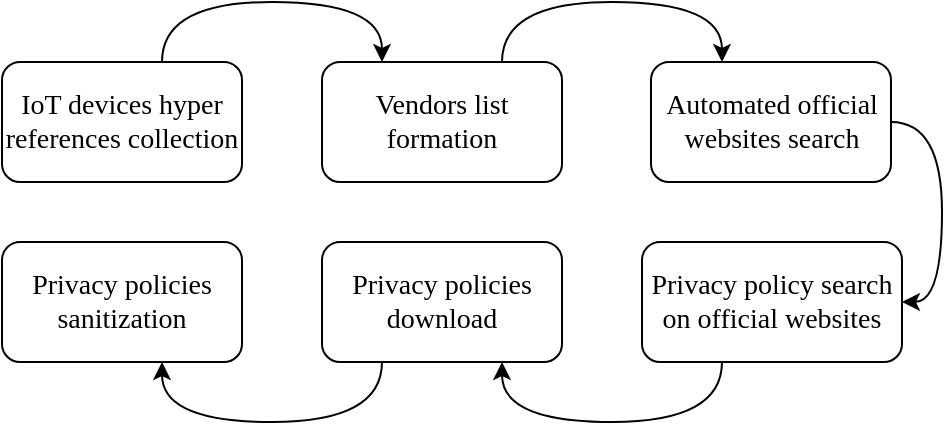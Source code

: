 <mxfile version="14.5.1" type="device" pages="2"><diagram id="frHxmO5NI08Qa2ZBJByv" name="pipeline"><mxGraphModel dx="1086" dy="806" grid="1" gridSize="10" guides="1" tooltips="1" connect="1" arrows="1" fold="1" page="1" pageScale="1" pageWidth="1169" pageHeight="827" math="0" shadow="0"><root><mxCell id="0"/><mxCell id="1" parent="0"/><mxCell id="HkxY0v3sqQZRduWxb61D-1" value="IoT devices hyper references collection" style="rounded=1;whiteSpace=wrap;html=1;fontFamily=Times New Roman;fontSize=14;" parent="1" vertex="1"><mxGeometry x="200" y="140" width="120" height="60" as="geometry"/></mxCell><mxCell id="HkxY0v3sqQZRduWxb61D-2" value="Vendors list formation" style="rounded=1;whiteSpace=wrap;html=1;fontFamily=Times New Roman;fontSize=14;" parent="1" vertex="1"><mxGeometry x="360" y="140" width="120" height="60" as="geometry"/></mxCell><mxCell id="HkxY0v3sqQZRduWxb61D-3" value="Automated official websites search" style="rounded=1;whiteSpace=wrap;html=1;fontFamily=Times New Roman;fontSize=14;" parent="1" vertex="1"><mxGeometry x="524.5" y="140" width="120" height="60" as="geometry"/></mxCell><mxCell id="HkxY0v3sqQZRduWxb61D-4" value="Privacy policies download" style="rounded=1;whiteSpace=wrap;html=1;fontFamily=Times New Roman;fontSize=14;" parent="1" vertex="1"><mxGeometry x="360" y="230" width="120" height="60" as="geometry"/></mxCell><mxCell id="HkxY0v3sqQZRduWxb61D-5" value="Privacy policy search on official websites" style="rounded=1;whiteSpace=wrap;html=1;fontFamily=Times New Roman;fontSize=14;" parent="1" vertex="1"><mxGeometry x="520" y="230" width="130" height="60" as="geometry"/></mxCell><mxCell id="HkxY0v3sqQZRduWxb61D-7" value="" style="endArrow=classic;html=1;edgeStyle=orthogonalEdgeStyle;curved=1;fontFamily=Times New Roman;fontSize=14;" parent="1" source="HkxY0v3sqQZRduWxb61D-5" target="HkxY0v3sqQZRduWxb61D-4" edge="1"><mxGeometry width="50" height="50" relative="1" as="geometry"><mxPoint x="230" y="100" as="sourcePoint"/><mxPoint x="280" y="50" as="targetPoint"/><Array as="points"><mxPoint x="560" y="320"/><mxPoint x="450" y="320"/></Array></mxGeometry></mxCell><mxCell id="HkxY0v3sqQZRduWxb61D-8" value="" style="endArrow=classic;html=1;edgeStyle=orthogonalEdgeStyle;curved=1;fontFamily=Times New Roman;fontSize=14;" parent="1" source="HkxY0v3sqQZRduWxb61D-3" target="HkxY0v3sqQZRduWxb61D-5" edge="1"><mxGeometry width="50" height="50" relative="1" as="geometry"><mxPoint x="240" y="110" as="sourcePoint"/><mxPoint x="290" y="60" as="targetPoint"/><Array as="points"><mxPoint x="670" y="170"/><mxPoint x="670" y="260"/></Array></mxGeometry></mxCell><mxCell id="HkxY0v3sqQZRduWxb61D-9" value="" style="endArrow=classic;html=1;edgeStyle=orthogonalEdgeStyle;curved=1;fontFamily=Times New Roman;fontSize=14;" parent="1" source="HkxY0v3sqQZRduWxb61D-2" target="HkxY0v3sqQZRduWxb61D-3" edge="1"><mxGeometry width="50" height="50" relative="1" as="geometry"><mxPoint x="250" y="120" as="sourcePoint"/><mxPoint x="300" y="70" as="targetPoint"/><Array as="points"><mxPoint x="450" y="110"/><mxPoint x="560" y="110"/></Array></mxGeometry></mxCell><mxCell id="HkxY0v3sqQZRduWxb61D-10" value="" style="endArrow=classic;html=1;edgeStyle=orthogonalEdgeStyle;curved=1;fontFamily=Times New Roman;fontSize=14;" parent="1" source="HkxY0v3sqQZRduWxb61D-1" target="HkxY0v3sqQZRduWxb61D-2" edge="1"><mxGeometry width="50" height="50" relative="1" as="geometry"><mxPoint x="260" y="130" as="sourcePoint"/><mxPoint x="310" y="80" as="targetPoint"/><Array as="points"><mxPoint x="280" y="110"/><mxPoint x="390" y="110"/></Array></mxGeometry></mxCell><mxCell id="HkxY0v3sqQZRduWxb61D-11" value="Privacy policies sanitization" style="rounded=1;whiteSpace=wrap;html=1;fontFamily=Times New Roman;fontSize=14;" parent="1" vertex="1"><mxGeometry x="200" y="230" width="120" height="60" as="geometry"/></mxCell><mxCell id="HkxY0v3sqQZRduWxb61D-12" value="" style="endArrow=classic;html=1;edgeStyle=orthogonalEdgeStyle;curved=1;fontFamily=Times New Roman;fontSize=14;" parent="1" source="HkxY0v3sqQZRduWxb61D-4" target="HkxY0v3sqQZRduWxb61D-11" edge="1"><mxGeometry width="50" height="50" relative="1" as="geometry"><mxPoint x="305" y="330" as="sourcePoint"/><mxPoint x="140" y="330" as="targetPoint"/><Array as="points"><mxPoint x="390" y="320"/><mxPoint x="280" y="320"/></Array></mxGeometry></mxCell></root></mxGraphModel></diagram><diagram id="6n4q86xX6ic9bDZJAzyg" name="modules"><mxGraphModel dx="1551" dy="1978" grid="1" gridSize="5" guides="1" tooltips="1" connect="1" arrows="1" fold="1" page="1" pageScale="1" pageWidth="1169" pageHeight="827" math="0" shadow="0"><root><mxCell id="ju6D0apL2nVsgRoMVEaM-0"/><mxCell id="ju6D0apL2nVsgRoMVEaM-1" parent="ju6D0apL2nVsgRoMVEaM-0"/><mxCell id="ju6D0apL2nVsgRoMVEaM-7" value="crawler" style="shape=module;align=left;spacingLeft=20;align=center;verticalAlign=top;fontFamily=Times New Roman;fontSize=14;" parent="ju6D0apL2nVsgRoMVEaM-1" vertex="1"><mxGeometry x="510" y="-317" width="100" height="50" as="geometry"/></mxCell><mxCell id="ju6D0apL2nVsgRoMVEaM-9" value="main &#10;package" style="shape=module;align=left;spacingLeft=20;align=center;verticalAlign=top;fontFamily=Times New Roman;fontSize=14;" parent="ju6D0apL2nVsgRoMVEaM-1" vertex="1"><mxGeometry x="350" y="-327" width="100" height="60" as="geometry"/></mxCell><mxCell id="ju6D0apL2nVsgRoMVEaM-10" value="plugins" style="shape=module;align=left;spacingLeft=20;align=center;verticalAlign=top;fontFamily=Times New Roman;fontSize=14;" parent="ju6D0apL2nVsgRoMVEaM-1" vertex="1"><mxGeometry x="710" y="-640" width="100" height="50" as="geometry"/></mxCell><mxCell id="ju6D0apL2nVsgRoMVEaM-13" value="html_sanitizer" style="shape=folder;fontStyle=1;spacingTop=10;tabWidth=40;tabHeight=14;tabPosition=left;html=1;fontFamily=Times New Roman;fontSize=14;" parent="ju6D0apL2nVsgRoMVEaM-1" vertex="1"><mxGeometry x="1260" y="-287" width="100" height="50" as="geometry"/></mxCell><mxCell id="ju6D0apL2nVsgRoMVEaM-16" value="multiprocessing" style="shape=folder;fontStyle=1;spacingTop=10;tabWidth=40;tabHeight=14;tabPosition=left;html=1;fontFamily=Times New Roman;fontSize=14;" parent="ju6D0apL2nVsgRoMVEaM-1" vertex="1"><mxGeometry x="510" y="-597" width="100" height="50" as="geometry"/></mxCell><mxCell id="ju6D0apL2nVsgRoMVEaM-20" value="" style="endArrow=none;html=1;fontFamily=Times New Roman;fontSize=14;edgeStyle=orthogonalEdgeStyle;curved=1;endFill=0;startArrow=diamond;startFill=0;" parent="ju6D0apL2nVsgRoMVEaM-1" source="ju6D0apL2nVsgRoMVEaM-9" target="ju6D0apL2nVsgRoMVEaM-7" edge="1"><mxGeometry width="50" height="50" relative="1" as="geometry"><mxPoint x="320" y="13" as="sourcePoint"/><mxPoint x="505" y="-292" as="targetPoint"/><Array as="points"><mxPoint x="480" y="-292"/><mxPoint x="480" y="-292"/></Array></mxGeometry></mxCell><mxCell id="ju6D0apL2nVsgRoMVEaM-21" value="" style="endArrow=open;html=1;fontFamily=Times New Roman;fontSize=14;edgeStyle=orthogonalEdgeStyle;curved=1;endFill=0;startArrow=none;startFill=0;dashed=1;" parent="ju6D0apL2nVsgRoMVEaM-1" source="ju6D0apL2nVsgRoMVEaM-9" target="ju6D0apL2nVsgRoMVEaM-16" edge="1"><mxGeometry width="50" height="50" relative="1" as="geometry"><mxPoint x="330" y="23" as="sourcePoint"/><mxPoint x="380" y="-27" as="targetPoint"/><Array as="points"><mxPoint x="480" y="-317"/><mxPoint x="480" y="-570"/></Array></mxGeometry></mxCell><mxCell id="ju6D0apL2nVsgRoMVEaM-22" value="" style="endArrow=none;html=1;fontFamily=Times New Roman;fontSize=14;edgeStyle=orthogonalEdgeStyle;curved=1;endFill=0;startArrow=diamond;startFill=0;" parent="ju6D0apL2nVsgRoMVEaM-1" source="ju6D0apL2nVsgRoMVEaM-7" target="h1MqXEWIJY4KMLgbqtGq-10" edge="1"><mxGeometry width="50" height="50" relative="1" as="geometry"><mxPoint x="290" y="500" as="sourcePoint"/><mxPoint x="930" y="-70" as="targetPoint"/><Array as="points"><mxPoint x="660" y="-290"/><mxPoint x="660" y="-165"/></Array></mxGeometry></mxCell><mxCell id="ju6D0apL2nVsgRoMVEaM-23" value="" style="endArrow=none;html=1;fontFamily=Times New Roman;fontSize=14;edgeStyle=orthogonalEdgeStyle;curved=1;endFill=0;startArrow=diamond;startFill=0;" parent="ju6D0apL2nVsgRoMVEaM-1" source="ju6D0apL2nVsgRoMVEaM-7" target="ju6D0apL2nVsgRoMVEaM-10" edge="1"><mxGeometry width="50" height="50" relative="1" as="geometry"><mxPoint x="300" y="510" as="sourcePoint"/><mxPoint x="440" y="480" as="targetPoint"/><Array as="points"><mxPoint x="660" y="-310"/><mxPoint x="660" y="-615"/></Array></mxGeometry></mxCell><mxCell id="ju6D0apL2nVsgRoMVEaM-25" value="" style="endArrow=none;html=1;fontFamily=Times New Roman;fontSize=14;edgeStyle=orthogonalEdgeStyle;curved=1;endFill=0;startArrow=diamond;startFill=0;" parent="ju6D0apL2nVsgRoMVEaM-1" source="ju6D0apL2nVsgRoMVEaM-7" target="h1MqXEWIJY4KMLgbqtGq-9" edge="1"><mxGeometry width="50" height="50" relative="1" as="geometry"><mxPoint x="320" y="530" as="sourcePoint"/><mxPoint x="930" y="-190" as="targetPoint"/><Array as="points"><mxPoint x="660" y="-300"/><mxPoint x="660" y="-330"/></Array></mxGeometry></mxCell><mxCell id="ju6D0apL2nVsgRoMVEaM-27" value="" style="endArrow=open;html=1;fontFamily=Times New Roman;fontSize=14;edgeStyle=orthogonalEdgeStyle;curved=1;endFill=0;startArrow=none;startFill=0;dashed=1;" parent="ju6D0apL2nVsgRoMVEaM-1" source="h1MqXEWIJY4KMLgbqtGq-7" target="ju6D0apL2nVsgRoMVEaM-13" edge="1"><mxGeometry width="50" height="50" relative="1" as="geometry"><mxPoint x="190" y="530" as="sourcePoint"/><mxPoint x="330" y="500" as="targetPoint"/><Array as="points"><mxPoint x="1350" y="-270"/></Array></mxGeometry></mxCell><mxCell id="ju6D0apL2nVsgRoMVEaM-30" value="" style="endArrow=none;html=1;fontFamily=Times New Roman;fontSize=14;edgeStyle=orthogonalEdgeStyle;curved=1;endFill=0;startArrow=diamond;startFill=0;" parent="ju6D0apL2nVsgRoMVEaM-1" source="ju6D0apL2nVsgRoMVEaM-9" target="h1MqXEWIJY4KMLgbqtGq-1" edge="1"><mxGeometry width="50" height="50" relative="1" as="geometry"><mxPoint x="290" y="53" as="sourcePoint"/><mxPoint x="660" y="-192" as="targetPoint"/><Array as="points"><mxPoint x="480" y="-277"/><mxPoint x="480" y="-192"/></Array></mxGeometry></mxCell><mxCell id="ju6D0apL2nVsgRoMVEaM-31" value="amazon" style="shape=module;align=left;spacingLeft=20;align=center;verticalAlign=top;fontFamily=Times New Roman;fontSize=14;" parent="ju6D0apL2nVsgRoMVEaM-1" vertex="1"><mxGeometry x="890" y="-610" width="100" height="50" as="geometry"/></mxCell><mxCell id="ju6D0apL2nVsgRoMVEaM-32" value="abstract&#10;plugin" style="shape=module;align=left;spacingLeft=20;align=center;verticalAlign=top;fontFamily=Times New Roman;fontSize=14;" parent="ju6D0apL2nVsgRoMVEaM-1" vertex="1"><mxGeometry x="890" y="-690" width="100" height="50" as="geometry"/></mxCell><mxCell id="ju6D0apL2nVsgRoMVEaM-37" value="" style="endArrow=none;html=1;fontFamily=Times New Roman;fontSize=14;edgeStyle=orthogonalEdgeStyle;curved=1;endFill=0;startArrow=diamond;startFill=0;" parent="ju6D0apL2nVsgRoMVEaM-1" source="ju6D0apL2nVsgRoMVEaM-10" target="ju6D0apL2nVsgRoMVEaM-32" edge="1"><mxGeometry width="50" height="50" relative="1" as="geometry"><mxPoint x="170" y="-10" as="sourcePoint"/><mxPoint x="310" y="-50" as="targetPoint"/><Array as="points"><mxPoint x="870" y="-625"/><mxPoint x="870" y="-665"/></Array></mxGeometry></mxCell><mxCell id="ju6D0apL2nVsgRoMVEaM-39" value="" style="endArrow=none;html=1;fontFamily=Times New Roman;fontSize=14;edgeStyle=orthogonalEdgeStyle;curved=1;endFill=0;startArrow=diamond;startFill=0;" parent="ju6D0apL2nVsgRoMVEaM-1" source="ju6D0apL2nVsgRoMVEaM-10" target="ju6D0apL2nVsgRoMVEaM-31" edge="1"><mxGeometry width="50" height="50" relative="1" as="geometry"><mxPoint x="850" y="-610" as="sourcePoint"/><mxPoint x="900" y="-665" as="targetPoint"/><Array as="points"><mxPoint x="870" y="-615"/><mxPoint x="870" y="-575"/></Array></mxGeometry></mxCell><mxCell id="h1MqXEWIJY4KMLgbqtGq-0" value="walmart" style="shape=module;align=left;spacingLeft=20;align=center;verticalAlign=top;fontFamily=Times New Roman;fontSize=14;" parent="ju6D0apL2nVsgRoMVEaM-1" vertex="1"><mxGeometry x="890" y="-530" width="100" height="50" as="geometry"/></mxCell><mxCell id="h1MqXEWIJY4KMLgbqtGq-1" value="initialization" style="shape=module;align=left;spacingLeft=20;align=center;verticalAlign=top;fontFamily=Times New Roman;fontSize=14;" parent="ju6D0apL2nVsgRoMVEaM-1" vertex="1"><mxGeometry x="510" y="-217" width="100" height="50" as="geometry"/></mxCell><mxCell id="h1MqXEWIJY4KMLgbqtGq-5" value="policies" style="shape=module;align=left;spacingLeft=20;align=center;verticalAlign=top;fontFamily=Times New Roman;fontSize=14;" parent="ju6D0apL2nVsgRoMVEaM-1" vertex="1"><mxGeometry x="1110" y="-463.5" width="100" height="50" as="geometry"/></mxCell><mxCell id="h1MqXEWIJY4KMLgbqtGq-6" value="websites" style="shape=module;align=left;spacingLeft=20;align=center;verticalAlign=top;fontFamily=Times New Roman;fontSize=14;" parent="ju6D0apL2nVsgRoMVEaM-1" vertex="1"><mxGeometry x="1110" y="-547" width="100" height="50" as="geometry"/></mxCell><mxCell id="h1MqXEWIJY4KMLgbqtGq-7" value="sanitizer" style="shape=module;align=left;spacingLeft=20;align=center;verticalAlign=top;fontFamily=Times New Roman;fontSize=14;" parent="ju6D0apL2nVsgRoMVEaM-1" vertex="1"><mxGeometry x="1110" y="-287" width="100" height="50" as="geometry"/></mxCell><mxCell id="h1MqXEWIJY4KMLgbqtGq-8" value="downloader" style="shape=module;align=left;spacingLeft=20;align=center;verticalAlign=top;fontFamily=Times New Roman;fontSize=14;" parent="ju6D0apL2nVsgRoMVEaM-1" vertex="1"><mxGeometry x="1110" y="-377" width="100" height="50" as="geometry"/></mxCell><mxCell id="h1MqXEWIJY4KMLgbqtGq-9" value="modules" style="shape=module;align=left;spacingLeft=20;align=center;verticalAlign=top;fontFamily=Times New Roman;fontSize=14;" parent="ju6D0apL2nVsgRoMVEaM-1" vertex="1"><mxGeometry x="710" y="-355" width="100" height="50" as="geometry"/></mxCell><mxCell id="h1MqXEWIJY4KMLgbqtGq-10" value="engines" style="shape=module;align=left;spacingLeft=20;align=center;verticalAlign=top;fontFamily=Times New Roman;fontSize=14;" parent="ju6D0apL2nVsgRoMVEaM-1" vertex="1"><mxGeometry x="710" y="-190" width="100" height="50" as="geometry"/></mxCell><mxCell id="h1MqXEWIJY4KMLgbqtGq-11" value="products" style="shape=module;align=left;spacingLeft=20;align=center;verticalAlign=top;fontFamily=Times New Roman;fontSize=14;" parent="ju6D0apL2nVsgRoMVEaM-1" vertex="1"><mxGeometry x="1110" y="-637" width="100" height="50" as="geometry"/></mxCell><mxCell id="h1MqXEWIJY4KMLgbqtGq-12" value="abstract&#10;module" style="shape=module;align=left;spacingLeft=20;align=center;verticalAlign=top;fontFamily=Times New Roman;fontSize=14;" parent="ju6D0apL2nVsgRoMVEaM-1" vertex="1"><mxGeometry x="1110" y="-720" width="100" height="50" as="geometry"/></mxCell><mxCell id="h1MqXEWIJY4KMLgbqtGq-13" value="converter" style="shape=module;align=left;spacingLeft=20;align=center;verticalAlign=top;fontFamily=Times New Roman;fontSize=14;" parent="ju6D0apL2nVsgRoMVEaM-1" vertex="1"><mxGeometry x="1110" y="-207" width="100" height="50" as="geometry"/></mxCell><mxCell id="h1MqXEWIJY4KMLgbqtGq-14" value="efficiency" style="shape=module;align=left;spacingLeft=20;align=center;verticalAlign=top;fontFamily=Times New Roman;fontSize=14;" parent="ju6D0apL2nVsgRoMVEaM-1" vertex="1"><mxGeometry x="1110" y="-130" width="100" height="50" as="geometry"/></mxCell><mxCell id="h1MqXEWIJY4KMLgbqtGq-15" value="google" style="shape=module;align=left;spacingLeft=20;align=center;verticalAlign=top;fontFamily=Times New Roman;fontSize=14;" parent="ju6D0apL2nVsgRoMVEaM-1" vertex="1"><mxGeometry x="890" y="-150" width="100" height="50" as="geometry"/></mxCell><mxCell id="h1MqXEWIJY4KMLgbqtGq-16" value="abstract&#10;engine" style="shape=module;align=left;spacingLeft=20;align=center;verticalAlign=top;fontFamily=Times New Roman;fontSize=14;" parent="ju6D0apL2nVsgRoMVEaM-1" vertex="1"><mxGeometry x="890" y="-220" width="100" height="50" as="geometry"/></mxCell><mxCell id="h1MqXEWIJY4KMLgbqtGq-17" value="" style="endArrow=none;html=1;fontFamily=Times New Roman;fontSize=14;edgeStyle=orthogonalEdgeStyle;curved=1;endFill=0;startArrow=diamond;startFill=0;" parent="ju6D0apL2nVsgRoMVEaM-1" source="h1MqXEWIJY4KMLgbqtGq-9" target="h1MqXEWIJY4KMLgbqtGq-7" edge="1"><mxGeometry width="50" height="50" relative="1" as="geometry"><mxPoint x="875" y="-430" as="sourcePoint"/><mxPoint x="915" y="-395" as="targetPoint"/><Array as="points"><mxPoint x="1070" y="-320"/><mxPoint x="1070" y="-262"/></Array></mxGeometry></mxCell><mxCell id="h1MqXEWIJY4KMLgbqtGq-18" value="" style="endArrow=none;html=1;fontFamily=Times New Roman;fontSize=14;edgeStyle=orthogonalEdgeStyle;curved=1;endFill=0;startArrow=diamond;startFill=0;" parent="ju6D0apL2nVsgRoMVEaM-1" source="h1MqXEWIJY4KMLgbqtGq-9" target="h1MqXEWIJY4KMLgbqtGq-8" edge="1"><mxGeometry width="50" height="50" relative="1" as="geometry"><mxPoint x="885" y="-420" as="sourcePoint"/><mxPoint x="925" y="-385" as="targetPoint"/><Array as="points"><mxPoint x="1065" y="-325"/><mxPoint x="1065" y="-352"/></Array></mxGeometry></mxCell><mxCell id="h1MqXEWIJY4KMLgbqtGq-19" value="" style="endArrow=none;html=1;fontFamily=Times New Roman;fontSize=14;edgeStyle=orthogonalEdgeStyle;curved=1;endFill=0;startArrow=diamond;startFill=0;" parent="ju6D0apL2nVsgRoMVEaM-1" source="h1MqXEWIJY4KMLgbqtGq-9" target="h1MqXEWIJY4KMLgbqtGq-14" edge="1"><mxGeometry width="50" height="50" relative="1" as="geometry"><mxPoint x="895" y="-410" as="sourcePoint"/><mxPoint x="935" y="-375" as="targetPoint"/><Array as="points"><mxPoint x="1040" y="-310"/><mxPoint x="1040" y="-105"/></Array></mxGeometry></mxCell><mxCell id="h1MqXEWIJY4KMLgbqtGq-20" value="" style="endArrow=none;html=1;fontFamily=Times New Roman;fontSize=14;edgeStyle=orthogonalEdgeStyle;curved=1;endFill=0;startArrow=diamond;startFill=0;" parent="ju6D0apL2nVsgRoMVEaM-1" source="h1MqXEWIJY4KMLgbqtGq-10" target="h1MqXEWIJY4KMLgbqtGq-16" edge="1"><mxGeometry width="50" height="50" relative="1" as="geometry"><mxPoint x="829" y="-280" as="sourcePoint"/><mxPoint x="869" y="-245" as="targetPoint"/><Array as="points"><mxPoint x="860" y="-170"/><mxPoint x="860" y="-195"/></Array></mxGeometry></mxCell><mxCell id="h1MqXEWIJY4KMLgbqtGq-21" value="" style="endArrow=none;html=1;fontFamily=Times New Roman;fontSize=14;edgeStyle=orthogonalEdgeStyle;curved=1;endFill=0;startArrow=diamond;startFill=0;" parent="ju6D0apL2nVsgRoMVEaM-1" source="h1MqXEWIJY4KMLgbqtGq-10" target="h1MqXEWIJY4KMLgbqtGq-15" edge="1"><mxGeometry width="50" height="50" relative="1" as="geometry"><mxPoint x="839" y="-270" as="sourcePoint"/><mxPoint x="879" y="-235" as="targetPoint"/><Array as="points"><mxPoint x="859" y="-160"/><mxPoint x="859" y="-125"/></Array></mxGeometry></mxCell><mxCell id="h1MqXEWIJY4KMLgbqtGq-22" value="" style="endArrow=none;html=1;fontFamily=Times New Roman;fontSize=14;edgeStyle=orthogonalEdgeStyle;curved=1;endFill=0;startArrow=diamond;startFill=0;" parent="ju6D0apL2nVsgRoMVEaM-1" source="h1MqXEWIJY4KMLgbqtGq-9" target="h1MqXEWIJY4KMLgbqtGq-13" edge="1"><mxGeometry width="50" height="50" relative="1" as="geometry"><mxPoint x="925" y="-380" as="sourcePoint"/><mxPoint x="965" y="-345" as="targetPoint"/><Array as="points"><mxPoint x="1060" y="-315"/><mxPoint x="1060" y="-182"/></Array></mxGeometry></mxCell><mxCell id="h1MqXEWIJY4KMLgbqtGq-23" value="" style="endArrow=none;html=1;fontFamily=Times New Roman;fontSize=14;edgeStyle=orthogonalEdgeStyle;curved=1;endFill=0;startArrow=diamond;startFill=0;" parent="ju6D0apL2nVsgRoMVEaM-1" source="h1MqXEWIJY4KMLgbqtGq-9" target="h1MqXEWIJY4KMLgbqtGq-5" edge="1"><mxGeometry width="50" height="50" relative="1" as="geometry"><mxPoint x="935" y="-370" as="sourcePoint"/><mxPoint x="975" y="-335" as="targetPoint"/><Array as="points"><mxPoint x="1060" y="-330"/><mxPoint x="1060" y="-440"/></Array></mxGeometry></mxCell><mxCell id="h1MqXEWIJY4KMLgbqtGq-24" value="" style="endArrow=none;html=1;fontFamily=Times New Roman;fontSize=14;edgeStyle=orthogonalEdgeStyle;curved=1;endFill=0;startArrow=diamond;startFill=0;" parent="ju6D0apL2nVsgRoMVEaM-1" source="h1MqXEWIJY4KMLgbqtGq-9" target="h1MqXEWIJY4KMLgbqtGq-6" edge="1"><mxGeometry width="50" height="50" relative="1" as="geometry"><mxPoint x="945" y="-360" as="sourcePoint"/><mxPoint x="985" y="-325" as="targetPoint"/><Array as="points"><mxPoint x="1050" y="-335"/><mxPoint x="1050" y="-522"/></Array></mxGeometry></mxCell><mxCell id="h1MqXEWIJY4KMLgbqtGq-25" value="" style="endArrow=none;html=1;fontFamily=Times New Roman;fontSize=14;edgeStyle=orthogonalEdgeStyle;curved=1;endFill=0;startArrow=diamond;startFill=0;" parent="ju6D0apL2nVsgRoMVEaM-1" source="h1MqXEWIJY4KMLgbqtGq-9" target="h1MqXEWIJY4KMLgbqtGq-11" edge="1"><mxGeometry width="50" height="50" relative="1" as="geometry"><mxPoint x="955" y="-350" as="sourcePoint"/><mxPoint x="995" y="-315" as="targetPoint"/><Array as="points"><mxPoint x="1040" y="-340"/><mxPoint x="1040" y="-612"/></Array></mxGeometry></mxCell><mxCell id="h1MqXEWIJY4KMLgbqtGq-26" value="" style="endArrow=none;html=1;fontFamily=Times New Roman;fontSize=14;edgeStyle=orthogonalEdgeStyle;curved=1;endFill=0;startArrow=diamond;startFill=0;" parent="ju6D0apL2nVsgRoMVEaM-1" source="h1MqXEWIJY4KMLgbqtGq-9" target="h1MqXEWIJY4KMLgbqtGq-12" edge="1"><mxGeometry width="50" height="50" relative="1" as="geometry"><mxPoint x="965" y="-340" as="sourcePoint"/><mxPoint x="1005" y="-305" as="targetPoint"/><Array as="points"><mxPoint x="1020" y="-345"/><mxPoint x="1020" y="-695"/></Array></mxGeometry></mxCell><mxCell id="h1MqXEWIJY4KMLgbqtGq-27" value="" style="endArrow=none;html=1;fontFamily=Times New Roman;fontSize=14;edgeStyle=orthogonalEdgeStyle;curved=1;endFill=0;startArrow=diamond;startFill=0;" parent="ju6D0apL2nVsgRoMVEaM-1" source="ju6D0apL2nVsgRoMVEaM-10" target="h1MqXEWIJY4KMLgbqtGq-0" edge="1"><mxGeometry width="50" height="50" relative="1" as="geometry"><mxPoint x="860" y="-600.0" as="sourcePoint"/><mxPoint x="900" y="-565.0" as="targetPoint"/><Array as="points"><mxPoint x="860" y="-605"/><mxPoint x="860" y="-505"/></Array></mxGeometry></mxCell><mxCell id="h1MqXEWIJY4KMLgbqtGq-36" value="tools" style="shape=module;align=left;spacingLeft=20;align=center;verticalAlign=top;fontFamily=Times New Roman;fontSize=14;" parent="ju6D0apL2nVsgRoMVEaM-1" vertex="1"><mxGeometry x="510" y="-438" width="100" height="50" as="geometry"/></mxCell><mxCell id="h1MqXEWIJY4KMLgbqtGq-37" value="json" style="shape=folder;fontStyle=1;spacingTop=10;tabWidth=40;tabHeight=14;tabPosition=left;html=1;fontFamily=Times New Roman;fontSize=14;" parent="ju6D0apL2nVsgRoMVEaM-1" vertex="1"><mxGeometry x="580" y="-517" width="70" height="50" as="geometry"/></mxCell><mxCell id="h1MqXEWIJY4KMLgbqtGq-38" value="" style="endArrow=open;html=1;fontFamily=Times New Roman;fontSize=14;edgeStyle=orthogonalEdgeStyle;curved=1;endFill=0;startArrow=none;startFill=0;dashed=1;" parent="ju6D0apL2nVsgRoMVEaM-1" source="h1MqXEWIJY4KMLgbqtGq-36" target="h1MqXEWIJY4KMLgbqtGq-37" edge="1"><mxGeometry width="50" height="50" relative="1" as="geometry"><mxPoint x="140" y="-267" as="sourcePoint"/><mxPoint x="260" y="-297" as="targetPoint"/></mxGeometry></mxCell><mxCell id="h1MqXEWIJY4KMLgbqtGq-52" value="" style="endArrow=none;html=1;fontFamily=Times New Roman;fontSize=14;edgeStyle=orthogonalEdgeStyle;curved=1;endFill=0;startArrow=diamond;startFill=0;" parent="ju6D0apL2nVsgRoMVEaM-1" source="ju6D0apL2nVsgRoMVEaM-9" target="h1MqXEWIJY4KMLgbqtGq-36" edge="1"><mxGeometry width="50" height="50" relative="1" as="geometry"><mxPoint x="460" y="-282" as="sourcePoint"/><mxPoint x="520" y="-282" as="targetPoint"/><Array as="points"><mxPoint x="490" y="-307"/><mxPoint x="490" y="-413"/></Array></mxGeometry></mxCell><mxCell id="h1MqXEWIJY4KMLgbqtGq-53" value="" style="endArrow=none;html=1;fontFamily=Times New Roman;fontSize=14;edgeStyle=orthogonalEdgeStyle;curved=1;endFill=0;startArrow=diamond;startFill=0;" parent="ju6D0apL2nVsgRoMVEaM-1" source="ju6D0apL2nVsgRoMVEaM-7" target="h1MqXEWIJY4KMLgbqtGq-54" edge="1"><mxGeometry width="50" height="50" relative="1" as="geometry"><mxPoint x="470" y="-272" as="sourcePoint"/><mxPoint x="510" y="-392.0" as="targetPoint"/><Array as="points"><mxPoint x="640" y="-280"/><mxPoint x="640" y="-30"/></Array></mxGeometry></mxCell><mxCell id="h1MqXEWIJY4KMLgbqtGq-54" value="web" style="shape=module;align=left;spacingLeft=20;align=center;verticalAlign=top;fontFamily=Times New Roman;fontSize=14;" parent="ju6D0apL2nVsgRoMVEaM-1" vertex="1"><mxGeometry x="710" y="-30" width="100" height="50" as="geometry"/></mxCell><mxCell id="h1MqXEWIJY4KMLgbqtGq-55" value="geckodriver" style="shape=folder;fontStyle=1;spacingTop=10;tabWidth=40;tabHeight=14;tabPosition=left;html=1;fontFamily=Times New Roman;fontSize=14;" parent="ju6D0apL2nVsgRoMVEaM-1" vertex="1"><mxGeometry x="890" y="-30" width="100" height="50" as="geometry"/></mxCell><mxCell id="h1MqXEWIJY4KMLgbqtGq-56" value="" style="endArrow=open;html=1;fontFamily=Times New Roman;fontSize=14;edgeStyle=orthogonalEdgeStyle;curved=1;endFill=0;startArrow=none;startFill=0;dashed=1;" parent="ju6D0apL2nVsgRoMVEaM-1" source="h1MqXEWIJY4KMLgbqtGq-54" target="h1MqXEWIJY4KMLgbqtGq-55" edge="1"><mxGeometry width="50" height="50" relative="1" as="geometry"><mxPoint x="-70" y="330" as="sourcePoint"/><mxPoint x="70" y="300" as="targetPoint"/></mxGeometry></mxCell></root></mxGraphModel></diagram></mxfile>